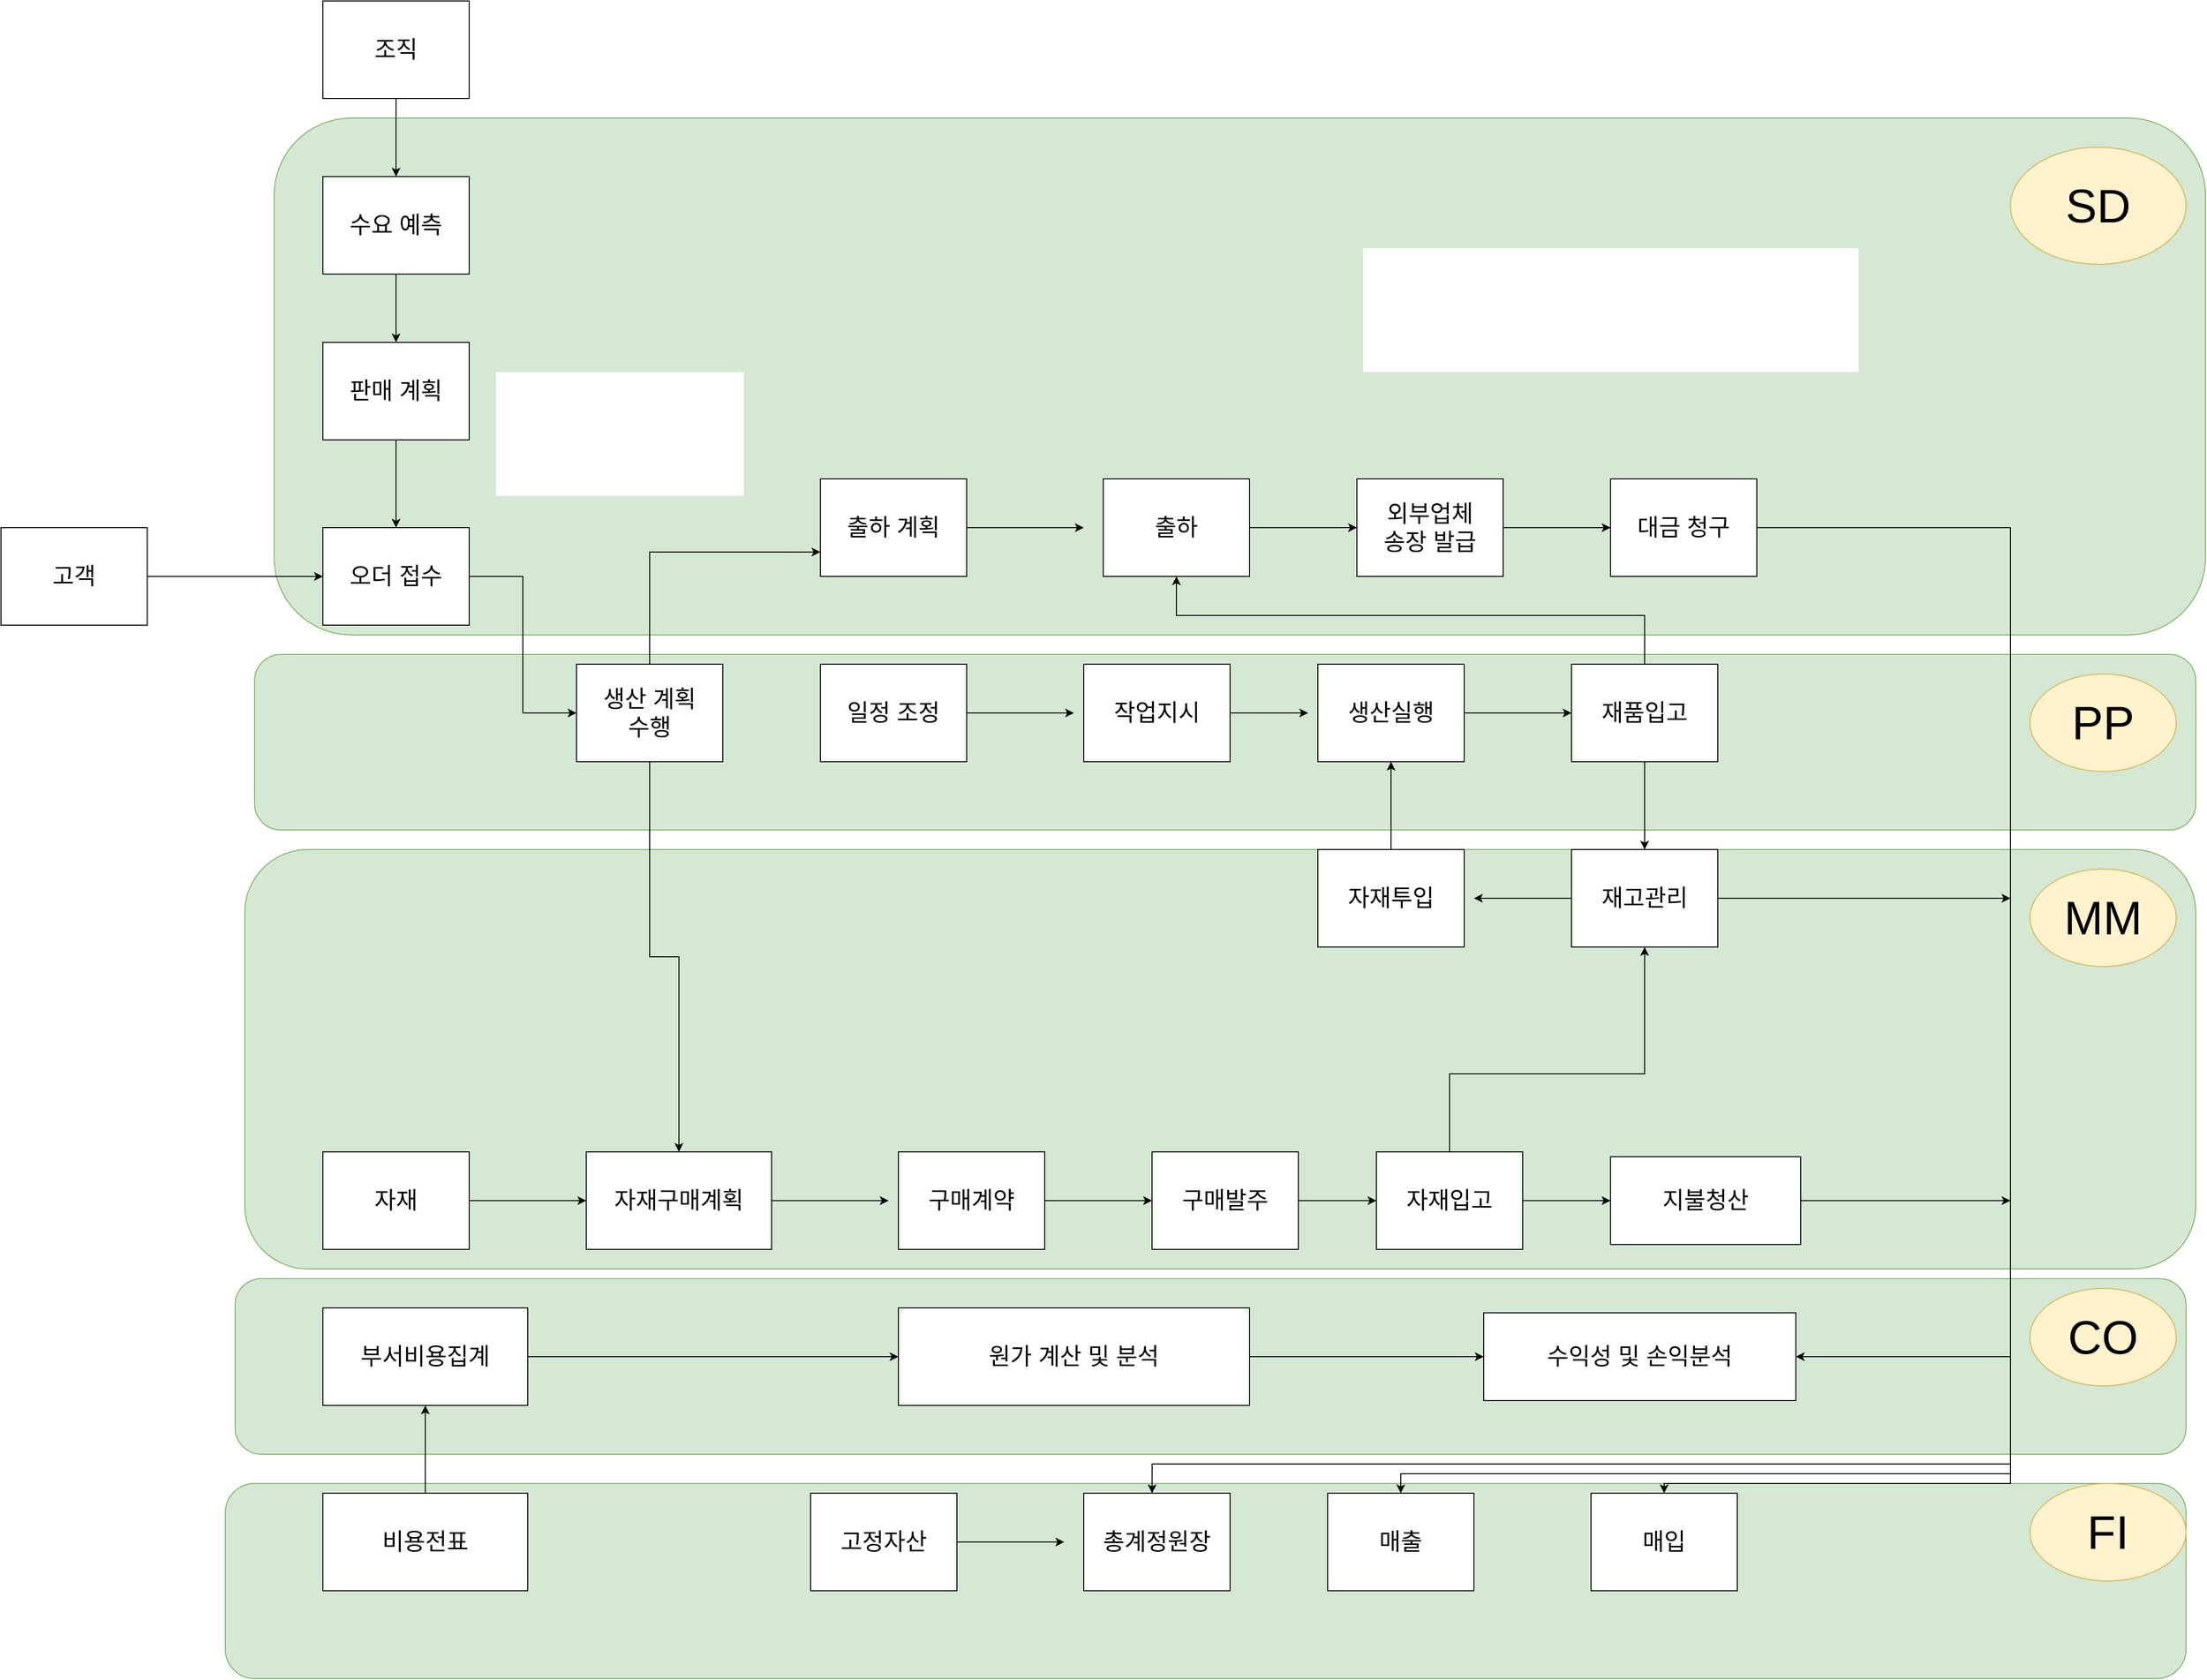 <mxfile version="21.8.0" type="github">
  <diagram id="R2lEEEUBdFMjLlhIrx00" name="Page-1">
    <mxGraphModel dx="4536" dy="3817" grid="1" gridSize="10" guides="1" tooltips="1" connect="1" arrows="1" fold="1" page="1" pageScale="1" pageWidth="850" pageHeight="1100" math="0" shadow="0" extFonts="Permanent Marker^https://fonts.googleapis.com/css?family=Permanent+Marker">
      <root>
        <mxCell id="0" />
        <mxCell id="1" parent="0" />
        <mxCell id="IwYNM2S-BBjEqah2TzmC-47" value="" style="rounded=1;whiteSpace=wrap;html=1;fillColor=#d5e8d4;strokeColor=#82b366;align=left;" parent="1" vertex="1">
          <mxGeometry x="-50" y="-230" width="2010" height="200" as="geometry" />
        </mxCell>
        <mxCell id="IwYNM2S-BBjEqah2TzmC-45" value="" style="rounded=1;whiteSpace=wrap;html=1;fillColor=#d5e8d4;strokeColor=#82b366;align=left;" parent="1" vertex="1">
          <mxGeometry x="-40" y="-440" width="2000" height="180" as="geometry" />
        </mxCell>
        <mxCell id="IwYNM2S-BBjEqah2TzmC-43" value="" style="rounded=1;whiteSpace=wrap;html=1;fillColor=#d5e8d4;strokeColor=#82b366;align=left;" parent="1" vertex="1">
          <mxGeometry x="-30" y="-880" width="2000" height="430" as="geometry" />
        </mxCell>
        <mxCell id="IwYNM2S-BBjEqah2TzmC-41" value="" style="rounded=1;whiteSpace=wrap;html=1;fillColor=#d5e8d4;strokeColor=#82b366;align=left;" parent="1" vertex="1">
          <mxGeometry x="-20" y="-1080" width="1990" height="180" as="geometry" />
        </mxCell>
        <mxCell id="PB8VJp5A9sUiDMv73GTw-72" value="" style="rounded=1;whiteSpace=wrap;html=1;fillColor=#d5e8d4;strokeColor=#82b366;align=left;" parent="1" vertex="1">
          <mxGeometry y="-1630" width="1980" height="530" as="geometry" />
        </mxCell>
        <mxCell id="PB8VJp5A9sUiDMv73GTw-6" value="" style="edgeStyle=orthogonalEdgeStyle;rounded=0;orthogonalLoop=1;jettySize=auto;html=1;entryX=0;entryY=0.5;entryDx=0;entryDy=0;" parent="1" source="PB8VJp5A9sUiDMv73GTw-1" target="PB8VJp5A9sUiDMv73GTw-3" edge="1">
          <mxGeometry relative="1" as="geometry">
            <mxPoint x="310" y="-1020" as="targetPoint" />
          </mxGeometry>
        </mxCell>
        <mxCell id="PB8VJp5A9sUiDMv73GTw-1" value="오더 접수" style="rounded=0;whiteSpace=wrap;html=1;fontSize=24;" parent="1" vertex="1">
          <mxGeometry x="50" y="-1210" width="150" height="100" as="geometry" />
        </mxCell>
        <mxCell id="PB8VJp5A9sUiDMv73GTw-78" style="edgeStyle=orthogonalEdgeStyle;rounded=0;orthogonalLoop=1;jettySize=auto;html=1;entryX=0;entryY=0.75;entryDx=0;entryDy=0;exitX=0.5;exitY=0;exitDx=0;exitDy=0;" parent="1" source="PB8VJp5A9sUiDMv73GTw-3" target="PB8VJp5A9sUiDMv73GTw-48" edge="1">
          <mxGeometry relative="1" as="geometry">
            <Array as="points">
              <mxPoint x="385" y="-1185" />
            </Array>
          </mxGeometry>
        </mxCell>
        <mxCell id="xMRs9goJyu4zqFvysK1f-5" style="edgeStyle=orthogonalEdgeStyle;rounded=0;orthogonalLoop=1;jettySize=auto;html=1;entryX=0.5;entryY=0;entryDx=0;entryDy=0;" parent="1" source="PB8VJp5A9sUiDMv73GTw-3" target="IwYNM2S-BBjEqah2TzmC-14" edge="1">
          <mxGeometry relative="1" as="geometry" />
        </mxCell>
        <mxCell id="PB8VJp5A9sUiDMv73GTw-3" value="생산 계획 &lt;br&gt;수행" style="rounded=0;whiteSpace=wrap;html=1;fontSize=24;" parent="1" vertex="1">
          <mxGeometry x="310" y="-1070" width="150" height="100" as="geometry" />
        </mxCell>
        <mxCell id="wDYUuuzKXJS1eDHKZzvI-2" style="edgeStyle=orthogonalEdgeStyle;rounded=0;orthogonalLoop=1;jettySize=auto;html=1;entryX=0;entryY=0.5;entryDx=0;entryDy=0;" parent="1" source="PB8VJp5A9sUiDMv73GTw-14" target="PB8VJp5A9sUiDMv73GTw-1" edge="1">
          <mxGeometry relative="1" as="geometry" />
        </mxCell>
        <mxCell id="PB8VJp5A9sUiDMv73GTw-14" value="고객" style="rounded=0;whiteSpace=wrap;html=1;fontSize=24;" parent="1" vertex="1">
          <mxGeometry x="-280" y="-1210" width="150" height="100" as="geometry" />
        </mxCell>
        <mxCell id="IwYNM2S-BBjEqah2TzmC-13" style="edgeStyle=orthogonalEdgeStyle;rounded=0;orthogonalLoop=1;jettySize=auto;html=1;" parent="1" source="PB8VJp5A9sUiDMv73GTw-15" edge="1">
          <mxGeometry relative="1" as="geometry">
            <mxPoint x="320" y="-520" as="targetPoint" />
          </mxGeometry>
        </mxCell>
        <mxCell id="PB8VJp5A9sUiDMv73GTw-15" value="자재" style="rounded=0;whiteSpace=wrap;html=1;fontSize=24;" parent="1" vertex="1">
          <mxGeometry x="50" y="-570" width="150" height="100" as="geometry" />
        </mxCell>
        <mxCell id="PB8VJp5A9sUiDMv73GTw-79" value="" style="edgeStyle=orthogonalEdgeStyle;rounded=0;orthogonalLoop=1;jettySize=auto;html=1;" parent="1" source="PB8VJp5A9sUiDMv73GTw-19" target="PB8VJp5A9sUiDMv73GTw-41" edge="1">
          <mxGeometry relative="1" as="geometry" />
        </mxCell>
        <mxCell id="PB8VJp5A9sUiDMv73GTw-19" value="조직" style="rounded=0;whiteSpace=wrap;html=1;fontSize=24;" parent="1" vertex="1">
          <mxGeometry x="50" y="-1750" width="150" height="100" as="geometry" />
        </mxCell>
        <mxCell id="PB8VJp5A9sUiDMv73GTw-45" value="" style="edgeStyle=orthogonalEdgeStyle;rounded=0;orthogonalLoop=1;jettySize=auto;html=1;" parent="1" source="PB8VJp5A9sUiDMv73GTw-41" target="PB8VJp5A9sUiDMv73GTw-42" edge="1">
          <mxGeometry relative="1" as="geometry" />
        </mxCell>
        <mxCell id="PB8VJp5A9sUiDMv73GTw-41" value="수요 예측" style="rounded=0;whiteSpace=wrap;html=1;fontSize=24;" parent="1" vertex="1">
          <mxGeometry x="50" y="-1570" width="150" height="100" as="geometry" />
        </mxCell>
        <mxCell id="PB8VJp5A9sUiDMv73GTw-44" value="" style="edgeStyle=orthogonalEdgeStyle;rounded=0;orthogonalLoop=1;jettySize=auto;html=1;" parent="1" source="PB8VJp5A9sUiDMv73GTw-42" target="PB8VJp5A9sUiDMv73GTw-1" edge="1">
          <mxGeometry relative="1" as="geometry" />
        </mxCell>
        <mxCell id="PB8VJp5A9sUiDMv73GTw-42" value="판매 계획" style="rounded=0;whiteSpace=wrap;html=1;fontSize=24;" parent="1" vertex="1">
          <mxGeometry x="50" y="-1400" width="150" height="100" as="geometry" />
        </mxCell>
        <mxCell id="PB8VJp5A9sUiDMv73GTw-58" style="edgeStyle=orthogonalEdgeStyle;rounded=0;orthogonalLoop=1;jettySize=auto;html=1;" parent="1" source="PB8VJp5A9sUiDMv73GTw-48" edge="1">
          <mxGeometry relative="1" as="geometry">
            <mxPoint x="830" y="-1210" as="targetPoint" />
          </mxGeometry>
        </mxCell>
        <mxCell id="PB8VJp5A9sUiDMv73GTw-48" value="출하 계획" style="rounded=0;whiteSpace=wrap;html=1;fontSize=24;" parent="1" vertex="1">
          <mxGeometry x="560" y="-1260" width="150" height="100" as="geometry" />
        </mxCell>
        <mxCell id="IwYNM2S-BBjEqah2TzmC-2" style="edgeStyle=orthogonalEdgeStyle;rounded=0;orthogonalLoop=1;jettySize=auto;html=1;" parent="1" source="PB8VJp5A9sUiDMv73GTw-57" edge="1">
          <mxGeometry relative="1" as="geometry">
            <mxPoint x="820" y="-1020" as="targetPoint" />
          </mxGeometry>
        </mxCell>
        <mxCell id="PB8VJp5A9sUiDMv73GTw-57" value="일정 조정" style="rounded=0;whiteSpace=wrap;html=1;fontSize=24;direction=east;" parent="1" vertex="1">
          <mxGeometry x="560" y="-1070" width="150" height="100" as="geometry" />
        </mxCell>
        <mxCell id="PB8VJp5A9sUiDMv73GTw-62" style="edgeStyle=orthogonalEdgeStyle;rounded=0;orthogonalLoop=1;jettySize=auto;html=1;entryX=0;entryY=0.5;entryDx=0;entryDy=0;" parent="1" source="PB8VJp5A9sUiDMv73GTw-59" target="PB8VJp5A9sUiDMv73GTw-61" edge="1">
          <mxGeometry relative="1" as="geometry" />
        </mxCell>
        <mxCell id="PB8VJp5A9sUiDMv73GTw-59" value="출하" style="rounded=0;whiteSpace=wrap;html=1;fontSize=24;" parent="1" vertex="1">
          <mxGeometry x="850" y="-1260" width="150" height="100" as="geometry" />
        </mxCell>
        <mxCell id="PB8VJp5A9sUiDMv73GTw-66" style="edgeStyle=orthogonalEdgeStyle;rounded=0;orthogonalLoop=1;jettySize=auto;html=1;exitX=1;exitY=0.5;exitDx=0;exitDy=0;entryX=0;entryY=0.5;entryDx=0;entryDy=0;" parent="1" source="PB8VJp5A9sUiDMv73GTw-61" target="PB8VJp5A9sUiDMv73GTw-65" edge="1">
          <mxGeometry relative="1" as="geometry">
            <mxPoint x="1350" y="-1210" as="targetPoint" />
          </mxGeometry>
        </mxCell>
        <mxCell id="PB8VJp5A9sUiDMv73GTw-61" value="외부업체 &lt;br&gt;송장 발급" style="rounded=0;whiteSpace=wrap;html=1;fontSize=24;" parent="1" vertex="1">
          <mxGeometry x="1110" y="-1260" width="150" height="100" as="geometry" />
        </mxCell>
        <mxCell id="IwYNM2S-BBjEqah2TzmC-31" style="edgeStyle=orthogonalEdgeStyle;rounded=0;orthogonalLoop=1;jettySize=auto;html=1;entryX=1;entryY=0.5;entryDx=0;entryDy=0;" parent="1" source="PB8VJp5A9sUiDMv73GTw-65" target="IwYNM2S-BBjEqah2TzmC-29" edge="1">
          <mxGeometry relative="1" as="geometry">
            <mxPoint x="1560" y="-100" as="targetPoint" />
            <Array as="points">
              <mxPoint x="1780" y="-1210" />
              <mxPoint x="1780" y="-360" />
            </Array>
          </mxGeometry>
        </mxCell>
        <mxCell id="IwYNM2S-BBjEqah2TzmC-36" style="edgeStyle=orthogonalEdgeStyle;rounded=0;orthogonalLoop=1;jettySize=auto;html=1;entryX=0.25;entryY=0;entryDx=0;entryDy=0;" parent="1" edge="1">
          <mxGeometry relative="1" as="geometry">
            <mxPoint x="900.07" y="-220" as="targetPoint" />
            <mxPoint x="1552.57" y="-1210.0" as="sourcePoint" />
            <Array as="points">
              <mxPoint x="1780" y="-1210" />
              <mxPoint x="1780" y="-250" />
              <mxPoint x="900" y="-250" />
            </Array>
          </mxGeometry>
        </mxCell>
        <mxCell id="PB8VJp5A9sUiDMv73GTw-65" value="대금 청구" style="rounded=0;whiteSpace=wrap;html=1;fontSize=24;" parent="1" vertex="1">
          <mxGeometry x="1370" y="-1260" width="150" height="100" as="geometry" />
        </mxCell>
        <mxCell id="PB8VJp5A9sUiDMv73GTw-73" value="&lt;span style=&quot;font-size: 48px;&quot;&gt;SD&lt;/span&gt;" style="ellipse;whiteSpace=wrap;html=1;align=center;fillColor=#fff2cc;strokeColor=#d6b656;" parent="1" vertex="1">
          <mxGeometry x="1780" y="-1600" width="180" height="120" as="geometry" />
        </mxCell>
        <mxCell id="IwYNM2S-BBjEqah2TzmC-4" style="edgeStyle=orthogonalEdgeStyle;rounded=0;orthogonalLoop=1;jettySize=auto;html=1;" parent="1" source="IwYNM2S-BBjEqah2TzmC-1" edge="1">
          <mxGeometry relative="1" as="geometry">
            <mxPoint x="1060" y="-1020" as="targetPoint" />
          </mxGeometry>
        </mxCell>
        <mxCell id="IwYNM2S-BBjEqah2TzmC-1" value="작업지시" style="rounded=0;whiteSpace=wrap;html=1;fontSize=24;" parent="1" vertex="1">
          <mxGeometry x="830" y="-1070" width="150" height="100" as="geometry" />
        </mxCell>
        <mxCell id="IwYNM2S-BBjEqah2TzmC-6" style="edgeStyle=orthogonalEdgeStyle;rounded=0;orthogonalLoop=1;jettySize=auto;html=1;entryX=0;entryY=0.5;entryDx=0;entryDy=0;" parent="1" source="IwYNM2S-BBjEqah2TzmC-3" target="IwYNM2S-BBjEqah2TzmC-5" edge="1">
          <mxGeometry relative="1" as="geometry">
            <mxPoint x="1310" y="-1020" as="targetPoint" />
          </mxGeometry>
        </mxCell>
        <mxCell id="IwYNM2S-BBjEqah2TzmC-3" value="생산실행" style="rounded=0;whiteSpace=wrap;html=1;fontSize=24;" parent="1" vertex="1">
          <mxGeometry x="1070" y="-1070" width="150" height="100" as="geometry" />
        </mxCell>
        <mxCell id="IwYNM2S-BBjEqah2TzmC-7" style="edgeStyle=orthogonalEdgeStyle;rounded=0;orthogonalLoop=1;jettySize=auto;html=1;" parent="1" source="IwYNM2S-BBjEqah2TzmC-5" target="PB8VJp5A9sUiDMv73GTw-59" edge="1">
          <mxGeometry relative="1" as="geometry">
            <Array as="points">
              <mxPoint x="1405" y="-1120" />
              <mxPoint x="925" y="-1120" />
            </Array>
          </mxGeometry>
        </mxCell>
        <mxCell id="IwYNM2S-BBjEqah2TzmC-11" style="edgeStyle=orthogonalEdgeStyle;rounded=0;orthogonalLoop=1;jettySize=auto;html=1;entryX=0.5;entryY=0;entryDx=0;entryDy=0;" parent="1" source="IwYNM2S-BBjEqah2TzmC-5" target="IwYNM2S-BBjEqah2TzmC-8" edge="1">
          <mxGeometry relative="1" as="geometry" />
        </mxCell>
        <mxCell id="IwYNM2S-BBjEqah2TzmC-5" value="재품입고" style="rounded=0;whiteSpace=wrap;html=1;fontSize=24;" parent="1" vertex="1">
          <mxGeometry x="1330" y="-1070" width="150" height="100" as="geometry" />
        </mxCell>
        <mxCell id="IwYNM2S-BBjEqah2TzmC-12" style="edgeStyle=orthogonalEdgeStyle;rounded=0;orthogonalLoop=1;jettySize=auto;html=1;" parent="1" source="IwYNM2S-BBjEqah2TzmC-8" edge="1">
          <mxGeometry relative="1" as="geometry">
            <mxPoint x="1230" y="-830" as="targetPoint" />
          </mxGeometry>
        </mxCell>
        <mxCell id="xMRs9goJyu4zqFvysK1f-3" style="edgeStyle=orthogonalEdgeStyle;rounded=0;orthogonalLoop=1;jettySize=auto;html=1;" parent="1" source="IwYNM2S-BBjEqah2TzmC-8" edge="1">
          <mxGeometry relative="1" as="geometry">
            <mxPoint x="1780" y="-830" as="targetPoint" />
          </mxGeometry>
        </mxCell>
        <mxCell id="IwYNM2S-BBjEqah2TzmC-8" value="재고관리" style="rounded=0;whiteSpace=wrap;html=1;fontSize=24;" parent="1" vertex="1">
          <mxGeometry x="1330" y="-880" width="150" height="100" as="geometry" />
        </mxCell>
        <mxCell id="IwYNM2S-BBjEqah2TzmC-10" style="edgeStyle=orthogonalEdgeStyle;rounded=0;orthogonalLoop=1;jettySize=auto;html=1;entryX=0.5;entryY=1;entryDx=0;entryDy=0;" parent="1" source="IwYNM2S-BBjEqah2TzmC-9" target="IwYNM2S-BBjEqah2TzmC-3" edge="1">
          <mxGeometry relative="1" as="geometry" />
        </mxCell>
        <mxCell id="IwYNM2S-BBjEqah2TzmC-9" value="자재투입" style="rounded=0;whiteSpace=wrap;html=1;fontSize=24;" parent="1" vertex="1">
          <mxGeometry x="1070" y="-880" width="150" height="100" as="geometry" />
        </mxCell>
        <mxCell id="IwYNM2S-BBjEqah2TzmC-16" style="edgeStyle=orthogonalEdgeStyle;rounded=0;orthogonalLoop=1;jettySize=auto;html=1;" parent="1" source="IwYNM2S-BBjEqah2TzmC-14" edge="1">
          <mxGeometry relative="1" as="geometry">
            <mxPoint x="630" y="-520" as="targetPoint" />
          </mxGeometry>
        </mxCell>
        <mxCell id="IwYNM2S-BBjEqah2TzmC-14" value="자재구매계획" style="rounded=0;whiteSpace=wrap;html=1;fontSize=24;" parent="1" vertex="1">
          <mxGeometry x="320" y="-570" width="190" height="100" as="geometry" />
        </mxCell>
        <mxCell id="IwYNM2S-BBjEqah2TzmC-18" style="edgeStyle=orthogonalEdgeStyle;rounded=0;orthogonalLoop=1;jettySize=auto;html=1;entryX=0;entryY=0.5;entryDx=0;entryDy=0;" parent="1" source="IwYNM2S-BBjEqah2TzmC-15" target="IwYNM2S-BBjEqah2TzmC-17" edge="1">
          <mxGeometry relative="1" as="geometry">
            <mxPoint x="880" y="-520" as="targetPoint" />
          </mxGeometry>
        </mxCell>
        <mxCell id="IwYNM2S-BBjEqah2TzmC-15" value="구매계약" style="rounded=0;whiteSpace=wrap;html=1;fontSize=24;" parent="1" vertex="1">
          <mxGeometry x="640" y="-570" width="150" height="100" as="geometry" />
        </mxCell>
        <mxCell id="IwYNM2S-BBjEqah2TzmC-20" style="edgeStyle=orthogonalEdgeStyle;rounded=0;orthogonalLoop=1;jettySize=auto;html=1;entryX=0;entryY=0.5;entryDx=0;entryDy=0;" parent="1" source="IwYNM2S-BBjEqah2TzmC-17" target="IwYNM2S-BBjEqah2TzmC-19" edge="1">
          <mxGeometry relative="1" as="geometry" />
        </mxCell>
        <mxCell id="IwYNM2S-BBjEqah2TzmC-17" value="구매발주" style="rounded=0;whiteSpace=wrap;html=1;fontSize=24;" parent="1" vertex="1">
          <mxGeometry x="900" y="-570" width="150" height="100" as="geometry" />
        </mxCell>
        <mxCell id="IwYNM2S-BBjEqah2TzmC-21" style="edgeStyle=orthogonalEdgeStyle;rounded=0;orthogonalLoop=1;jettySize=auto;html=1;entryX=0.5;entryY=1;entryDx=0;entryDy=0;" parent="1" source="IwYNM2S-BBjEqah2TzmC-19" target="IwYNM2S-BBjEqah2TzmC-8" edge="1">
          <mxGeometry relative="1" as="geometry">
            <Array as="points">
              <mxPoint x="1205" y="-650" />
              <mxPoint x="1405" y="-650" />
            </Array>
          </mxGeometry>
        </mxCell>
        <mxCell id="IwYNM2S-BBjEqah2TzmC-23" value="" style="edgeStyle=orthogonalEdgeStyle;rounded=0;orthogonalLoop=1;jettySize=auto;html=1;" parent="1" source="IwYNM2S-BBjEqah2TzmC-19" target="IwYNM2S-BBjEqah2TzmC-22" edge="1">
          <mxGeometry relative="1" as="geometry" />
        </mxCell>
        <mxCell id="IwYNM2S-BBjEqah2TzmC-19" value="자재입고" style="rounded=0;whiteSpace=wrap;html=1;fontSize=24;" parent="1" vertex="1">
          <mxGeometry x="1130" y="-570" width="150" height="100" as="geometry" />
        </mxCell>
        <mxCell id="xMRs9goJyu4zqFvysK1f-4" style="edgeStyle=orthogonalEdgeStyle;rounded=0;orthogonalLoop=1;jettySize=auto;html=1;" parent="1" source="IwYNM2S-BBjEqah2TzmC-22" edge="1">
          <mxGeometry relative="1" as="geometry">
            <mxPoint x="1780" y="-520" as="targetPoint" />
          </mxGeometry>
        </mxCell>
        <mxCell id="IwYNM2S-BBjEqah2TzmC-22" value="지불청산" style="whiteSpace=wrap;html=1;fontSize=24;rounded=0;" parent="1" vertex="1">
          <mxGeometry x="1370" y="-565" width="195" height="90" as="geometry" />
        </mxCell>
        <mxCell id="IwYNM2S-BBjEqah2TzmC-27" style="edgeStyle=orthogonalEdgeStyle;rounded=0;orthogonalLoop=1;jettySize=auto;html=1;entryX=0;entryY=0.5;entryDx=0;entryDy=0;" parent="1" source="IwYNM2S-BBjEqah2TzmC-24" target="IwYNM2S-BBjEqah2TzmC-28" edge="1">
          <mxGeometry relative="1" as="geometry">
            <mxPoint x="620" y="-360" as="targetPoint" />
          </mxGeometry>
        </mxCell>
        <mxCell id="IwYNM2S-BBjEqah2TzmC-24" value="부서비용집계" style="rounded=0;whiteSpace=wrap;html=1;fontSize=24;" parent="1" vertex="1">
          <mxGeometry x="50" y="-410" width="210" height="100" as="geometry" />
        </mxCell>
        <mxCell id="IwYNM2S-BBjEqah2TzmC-26" value="" style="edgeStyle=orthogonalEdgeStyle;rounded=0;orthogonalLoop=1;jettySize=auto;html=1;" parent="1" source="IwYNM2S-BBjEqah2TzmC-25" target="IwYNM2S-BBjEqah2TzmC-24" edge="1">
          <mxGeometry relative="1" as="geometry" />
        </mxCell>
        <mxCell id="IwYNM2S-BBjEqah2TzmC-25" value="비용전표" style="rounded=0;whiteSpace=wrap;html=1;fontSize=24;" parent="1" vertex="1">
          <mxGeometry x="50" y="-220" width="210" height="100" as="geometry" />
        </mxCell>
        <mxCell id="IwYNM2S-BBjEqah2TzmC-30" value="" style="edgeStyle=orthogonalEdgeStyle;rounded=0;orthogonalLoop=1;jettySize=auto;html=1;" parent="1" source="IwYNM2S-BBjEqah2TzmC-28" target="IwYNM2S-BBjEqah2TzmC-29" edge="1">
          <mxGeometry relative="1" as="geometry" />
        </mxCell>
        <mxCell id="IwYNM2S-BBjEqah2TzmC-28" value="원가 계산 및 분석" style="rounded=0;whiteSpace=wrap;html=1;fontSize=24;" parent="1" vertex="1">
          <mxGeometry x="640" y="-410" width="360" height="100" as="geometry" />
        </mxCell>
        <mxCell id="IwYNM2S-BBjEqah2TzmC-29" value="수익성 및 손익분석" style="whiteSpace=wrap;html=1;fontSize=24;rounded=0;" parent="1" vertex="1">
          <mxGeometry x="1240" y="-405" width="320" height="90" as="geometry" />
        </mxCell>
        <mxCell id="IwYNM2S-BBjEqah2TzmC-37" style="edgeStyle=orthogonalEdgeStyle;rounded=0;orthogonalLoop=1;jettySize=auto;html=1;" parent="1" source="IwYNM2S-BBjEqah2TzmC-32" edge="1">
          <mxGeometry relative="1" as="geometry">
            <mxPoint x="810" y="-170" as="targetPoint" />
          </mxGeometry>
        </mxCell>
        <mxCell id="IwYNM2S-BBjEqah2TzmC-32" value="고정자산" style="rounded=0;whiteSpace=wrap;html=1;fontSize=24;" parent="1" vertex="1">
          <mxGeometry x="550" y="-220" width="150" height="100" as="geometry" />
        </mxCell>
        <mxCell id="IwYNM2S-BBjEqah2TzmC-33" value="총계정원장" style="rounded=0;whiteSpace=wrap;html=1;fontSize=24;" parent="1" vertex="1">
          <mxGeometry x="830" y="-220" width="150" height="100" as="geometry" />
        </mxCell>
        <mxCell id="IwYNM2S-BBjEqah2TzmC-34" value="매출" style="rounded=0;whiteSpace=wrap;html=1;fontSize=24;" parent="1" vertex="1">
          <mxGeometry x="1080" y="-220" width="150" height="100" as="geometry" />
        </mxCell>
        <mxCell id="IwYNM2S-BBjEqah2TzmC-35" value="매입" style="rounded=0;whiteSpace=wrap;html=1;fontSize=24;" parent="1" vertex="1">
          <mxGeometry x="1350" y="-220" width="150" height="100" as="geometry" />
        </mxCell>
        <mxCell id="IwYNM2S-BBjEqah2TzmC-38" style="edgeStyle=orthogonalEdgeStyle;rounded=0;orthogonalLoop=1;jettySize=auto;html=1;entryX=0.5;entryY=0;entryDx=0;entryDy=0;exitX=1;exitY=0.5;exitDx=0;exitDy=0;" parent="1" source="PB8VJp5A9sUiDMv73GTw-65" target="IwYNM2S-BBjEqah2TzmC-34" edge="1">
          <mxGeometry relative="1" as="geometry">
            <mxPoint x="910.07" y="-210" as="targetPoint" />
            <mxPoint x="1562.57" y="-1200.0" as="sourcePoint" />
            <Array as="points">
              <mxPoint x="1780" y="-1210" />
              <mxPoint x="1780" y="-240" />
              <mxPoint x="1155" y="-240" />
            </Array>
          </mxGeometry>
        </mxCell>
        <mxCell id="IwYNM2S-BBjEqah2TzmC-39" style="edgeStyle=orthogonalEdgeStyle;rounded=0;orthogonalLoop=1;jettySize=auto;html=1;entryX=0.5;entryY=0;entryDx=0;entryDy=0;exitX=1;exitY=0.5;exitDx=0;exitDy=0;" parent="1" source="PB8VJp5A9sUiDMv73GTw-65" target="IwYNM2S-BBjEqah2TzmC-35" edge="1">
          <mxGeometry relative="1" as="geometry">
            <mxPoint x="1165" y="-210" as="targetPoint" />
            <mxPoint x="1572.57" y="-1190.0" as="sourcePoint" />
            <Array as="points">
              <mxPoint x="1780" y="-1210" />
              <mxPoint x="1780" y="-230" />
              <mxPoint x="1425" y="-230" />
            </Array>
          </mxGeometry>
        </mxCell>
        <mxCell id="IwYNM2S-BBjEqah2TzmC-42" value="&lt;span style=&quot;font-size: 48px;&quot;&gt;PP&lt;/span&gt;" style="ellipse;whiteSpace=wrap;html=1;align=center;fillColor=#fff2cc;strokeColor=#d6b656;" parent="1" vertex="1">
          <mxGeometry x="1800" y="-1060" width="150" height="100" as="geometry" />
        </mxCell>
        <mxCell id="IwYNM2S-BBjEqah2TzmC-44" value="&lt;span style=&quot;font-size: 48px;&quot;&gt;MM&lt;/span&gt;" style="ellipse;whiteSpace=wrap;html=1;align=center;fillColor=#fff2cc;strokeColor=#d6b656;" parent="1" vertex="1">
          <mxGeometry x="1800" y="-860" width="150" height="100" as="geometry" />
        </mxCell>
        <mxCell id="IwYNM2S-BBjEqah2TzmC-46" value="&lt;span style=&quot;font-size: 48px;&quot;&gt;CO&lt;/span&gt;" style="ellipse;whiteSpace=wrap;html=1;align=center;fillColor=#fff2cc;strokeColor=#d6b656;" parent="1" vertex="1">
          <mxGeometry x="1800" y="-430" width="150" height="100" as="geometry" />
        </mxCell>
        <mxCell id="IwYNM2S-BBjEqah2TzmC-48" value="&lt;span style=&quot;font-size: 48px;&quot;&gt;FI&lt;/span&gt;" style="ellipse;whiteSpace=wrap;html=1;align=center;fillColor=#fff2cc;strokeColor=#d6b656;" parent="1" vertex="1">
          <mxGeometry x="1800" y="-230" width="160" height="100" as="geometry" />
        </mxCell>
        <mxCell id="wDYUuuzKXJS1eDHKZzvI-1" style="edgeStyle=orthogonalEdgeStyle;rounded=0;orthogonalLoop=1;jettySize=auto;html=1;exitX=0.5;exitY=1;exitDx=0;exitDy=0;" parent="1" source="PB8VJp5A9sUiDMv73GTw-14" target="PB8VJp5A9sUiDMv73GTw-14" edge="1">
          <mxGeometry relative="1" as="geometry" />
        </mxCell>
      </root>
    </mxGraphModel>
  </diagram>
</mxfile>
